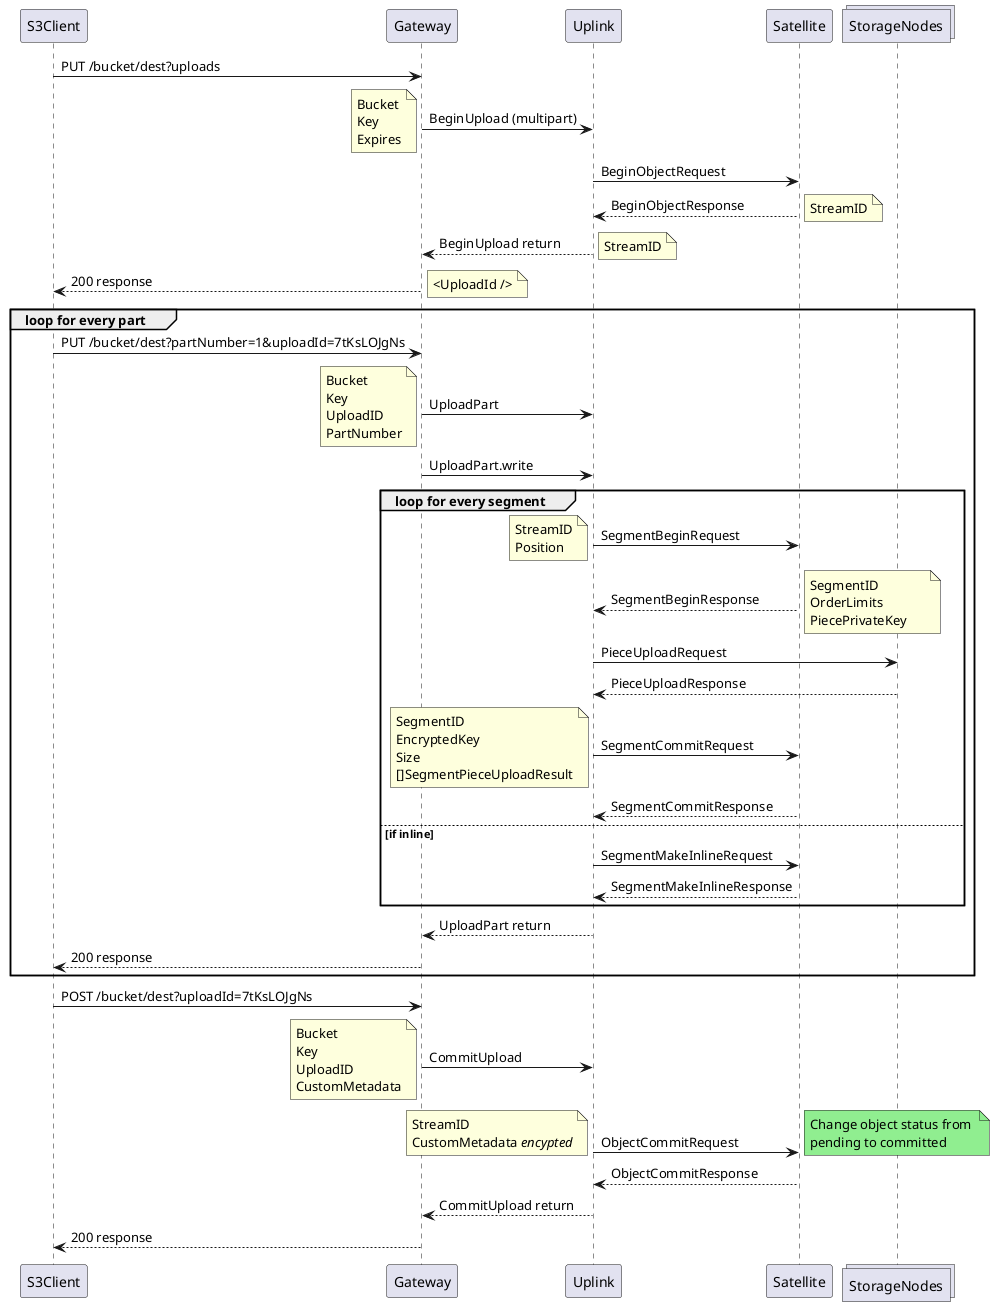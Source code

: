 
@startuml

S3Client -> Gateway: PUT /bucket/dest?uploads

Gateway -> Uplink: BeginUpload (multipart)
note left
    Bucket
    Key
    Expires
end note

Uplink -> Satellite: BeginObjectRequest

Uplink <-- Satellite: BeginObjectResponse
note right
    StreamID
end note

Gateway <-- Uplink: BeginUpload return
note right
    StreamID
end note

S3Client <-- Gateway: 200 response
note right
    <UploadId />
end note

group loop for every part
    S3Client -> Gateway: PUT /bucket/dest?partNumber=1&uploadId=7tKsLOJgNs

    Gateway -> Uplink: UploadPart
    note left
        Bucket
        Key
        UploadID
        PartNumber
    end note

    Gateway -> Uplink: UploadPart.write

    group loop for every segment

        Uplink -> Satellite: SegmentBeginRequest
        note left
            StreamID
            Position
        end note

        Uplink <-- Satellite: SegmentBeginResponse
        note right
            SegmentID              
            OrderLimits
            PiecePrivateKey
        end note

        collections StorageNodes

        Uplink -> StorageNodes: PieceUploadRequest
        Uplink <-- StorageNodes: PieceUploadResponse

        Uplink -> Satellite: SegmentCommitRequest
        note left
            SegmentID
            EncryptedKey
            Size
            []SegmentPieceUploadResult
        end note

        Uplink <-- Satellite: SegmentCommitResponse

    else if inline
        Uplink -> Satellite: SegmentMakeInlineRequest
        Uplink <-- Satellite: SegmentMakeInlineResponse
    end

    Gateway <-- Uplink: UploadPart return

    S3Client <-- Gateway: 200 response
end

S3Client -> Gateway: POST /bucket/dest?uploadId=7tKsLOJgNs

Gateway -> Uplink: CommitUpload
note left
    Bucket
    Key
    UploadID
    CustomMetadata
end note

Uplink -> Satellite: ObjectCommitRequest
note left
    StreamID
    CustomMetadata //encypted//
end note
note right #lightgreen
    Change object status from 
    pending to committed
end note

Uplink <-- Satellite: ObjectCommitResponse

Gateway <-- Uplink: CommitUpload return

S3Client <-- Gateway: 200 response

@enduml

